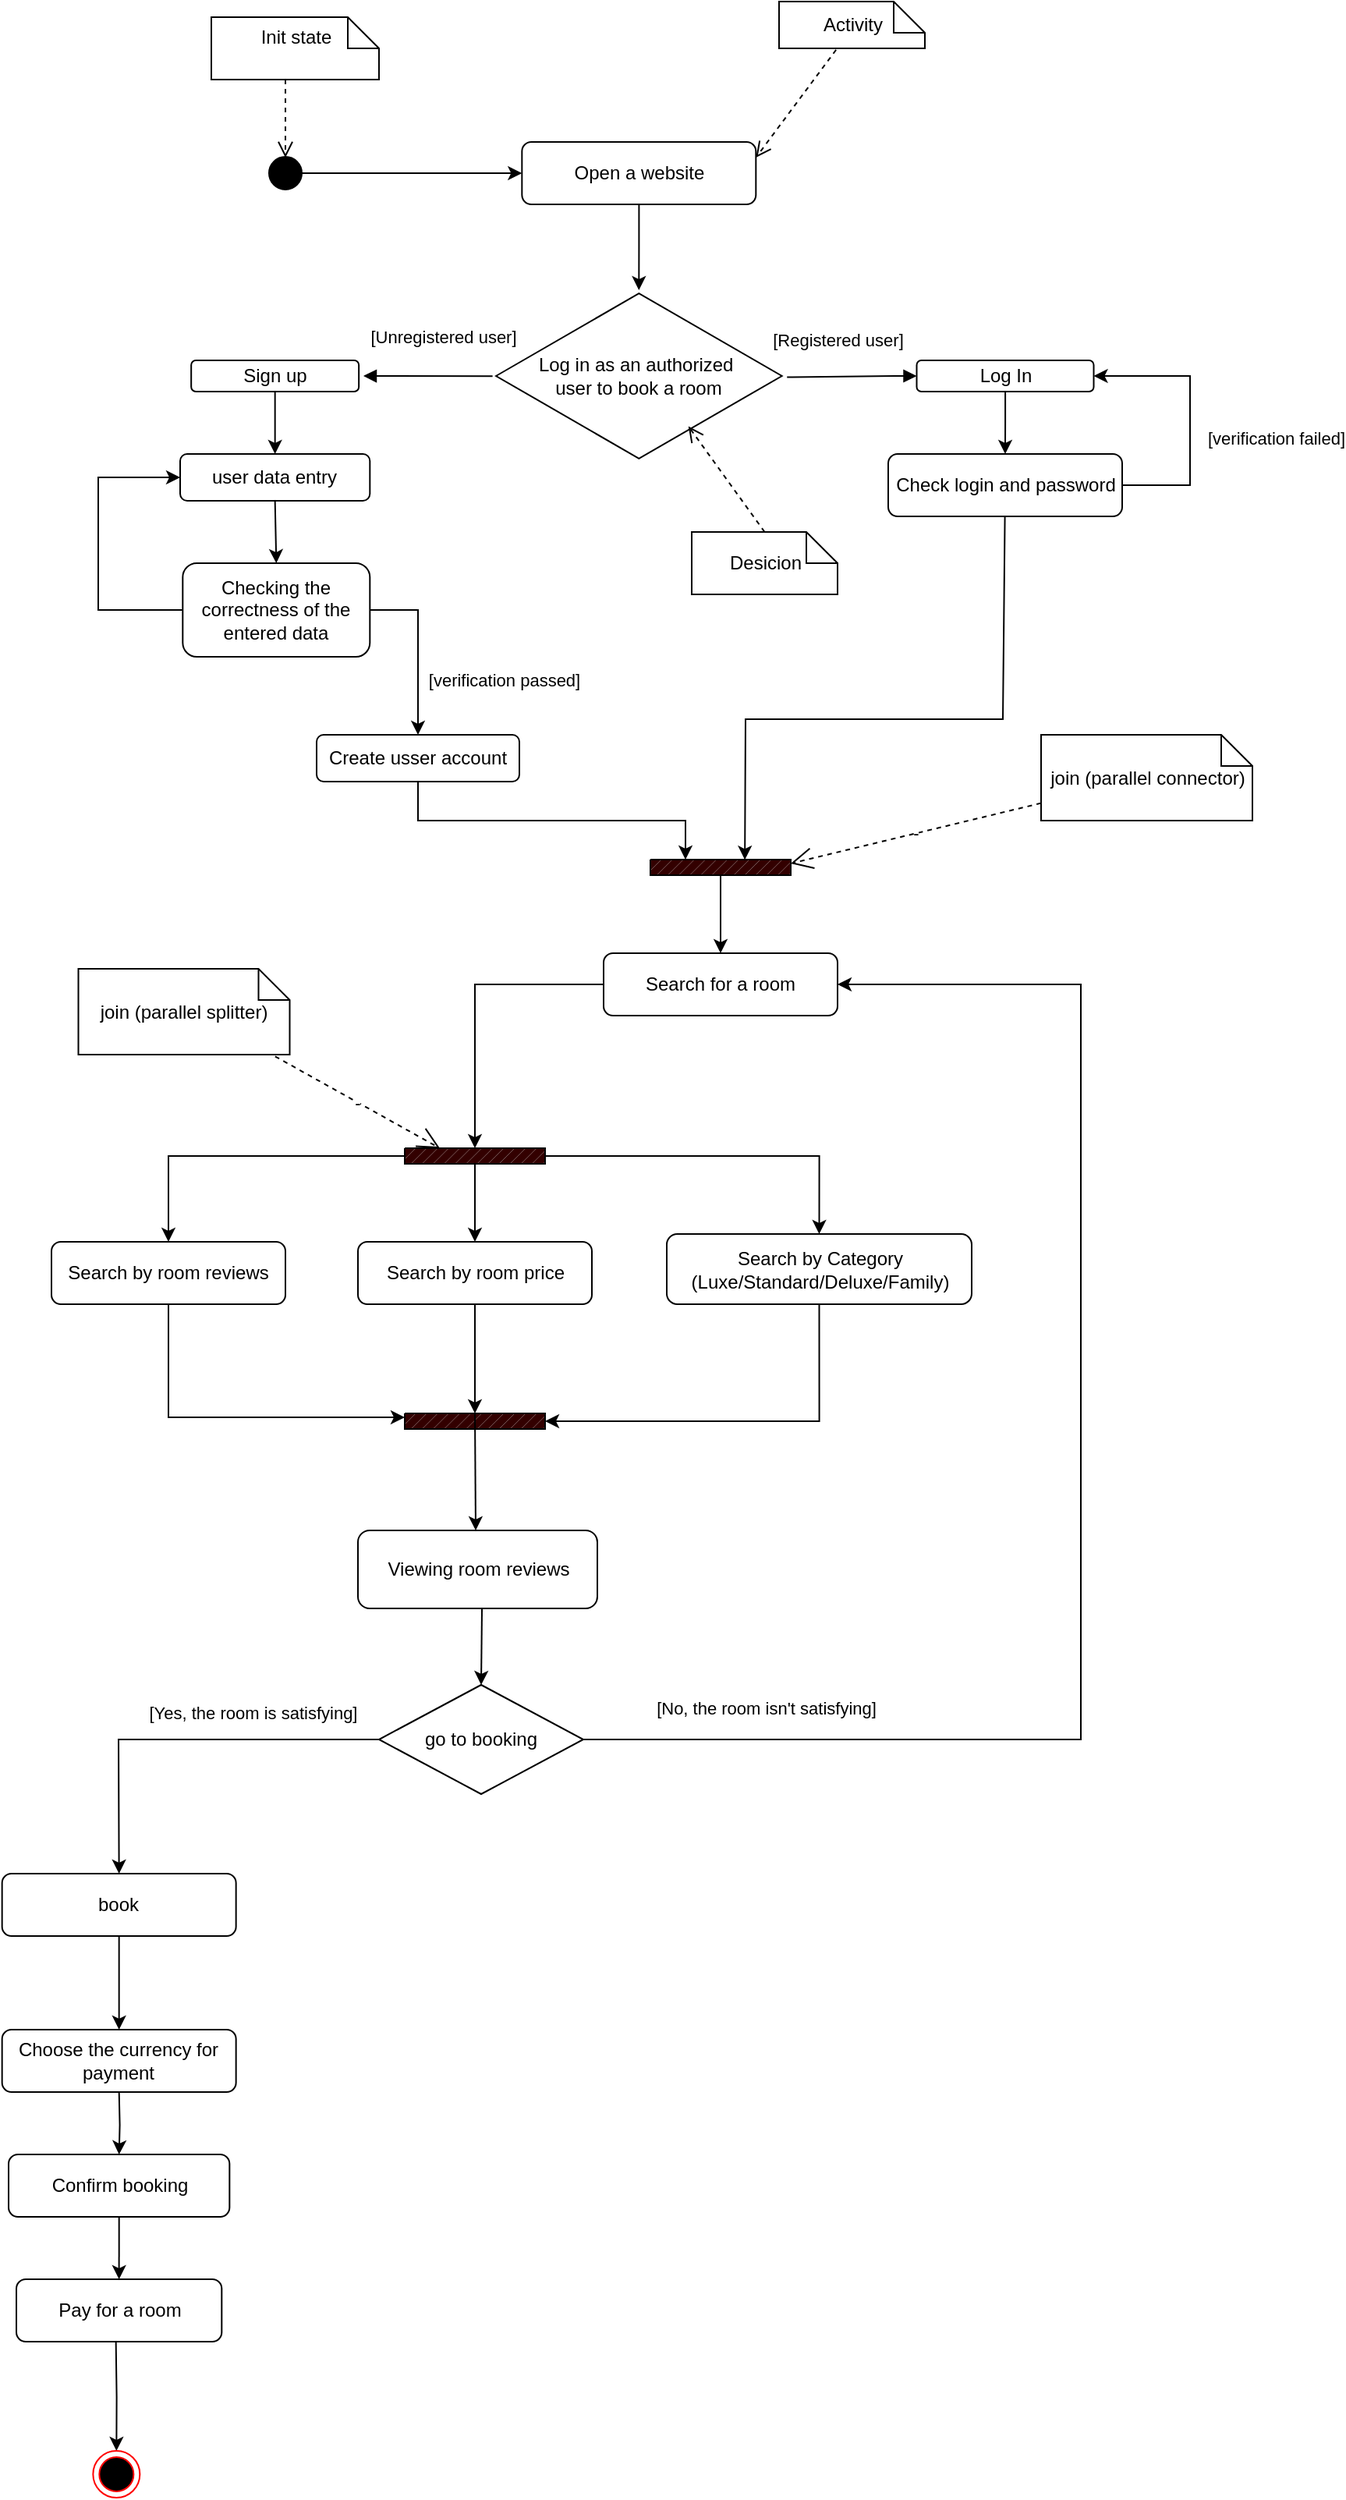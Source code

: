 <mxfile version="24.0.7" type="device">
  <diagram name="Страница — 1" id="BVJE3lZtq1kFPK1EYA-J">
    <mxGraphModel dx="1795" dy="493" grid="1" gridSize="10" guides="1" tooltips="1" connect="1" arrows="1" fold="1" page="1" pageScale="1" pageWidth="827" pageHeight="1169" math="0" shadow="0">
      <root>
        <mxCell id="0" />
        <mxCell id="1" parent="0" />
        <mxCell id="txK_vcDwyt-smCfSmoeM-4" value="" style="edgeStyle=orthogonalEdgeStyle;rounded=0;orthogonalLoop=1;jettySize=auto;html=1;" edge="1" parent="1" source="CK1jUhTTW7ounfkzw69f-3" target="CK1jUhTTW7ounfkzw69f-4">
          <mxGeometry relative="1" as="geometry" />
        </mxCell>
        <mxCell id="CK1jUhTTW7ounfkzw69f-3" value="Open a website" style="rounded=1;whiteSpace=wrap;html=1;" parent="1" vertex="1">
          <mxGeometry x="241.66" y="110" width="150" height="40" as="geometry" />
        </mxCell>
        <mxCell id="CK1jUhTTW7ounfkzw69f-4" value="Log in as an authorized&amp;nbsp;&lt;div&gt;user to book a room&lt;/div&gt;" style="html=1;whiteSpace=wrap;aspect=fixed;shape=isoRectangle;" parent="1" vertex="1">
          <mxGeometry x="225.01" y="205" width="183.31" height="110" as="geometry" />
        </mxCell>
        <mxCell id="CK1jUhTTW7ounfkzw69f-84" style="edgeStyle=orthogonalEdgeStyle;rounded=0;orthogonalLoop=1;jettySize=auto;html=1;entryX=0.5;entryY=0;entryDx=0;entryDy=0;" parent="1" source="CK1jUhTTW7ounfkzw69f-11" target="CK1jUhTTW7ounfkzw69f-83" edge="1">
          <mxGeometry relative="1" as="geometry" />
        </mxCell>
        <mxCell id="CK1jUhTTW7ounfkzw69f-11" value="Log In" style="rounded=1;whiteSpace=wrap;html=1;" parent="1" vertex="1">
          <mxGeometry x="494.75" y="250" width="113.5" height="20" as="geometry" />
        </mxCell>
        <mxCell id="CK1jUhTTW7ounfkzw69f-50" style="edgeStyle=orthogonalEdgeStyle;rounded=0;orthogonalLoop=1;jettySize=auto;html=1;" parent="1" source="CK1jUhTTW7ounfkzw69f-12" target="CK1jUhTTW7ounfkzw69f-48" edge="1">
          <mxGeometry relative="1" as="geometry" />
        </mxCell>
        <mxCell id="CK1jUhTTW7ounfkzw69f-12" value="Sign up" style="rounded=1;whiteSpace=wrap;html=1;" parent="1" vertex="1">
          <mxGeometry x="29.59" y="250" width="107.49" height="20" as="geometry" />
        </mxCell>
        <mxCell id="CK1jUhTTW7ounfkzw69f-13" value="" style="html=1;verticalAlign=bottom;endArrow=block;curved=0;rounded=0;exitX=-0.012;exitY=0.501;exitDx=0;exitDy=0;exitPerimeter=0;" parent="1" source="CK1jUhTTW7ounfkzw69f-4" edge="1">
          <mxGeometry width="80" relative="1" as="geometry">
            <mxPoint x="280" y="215" as="sourcePoint" />
            <mxPoint x="140" y="260" as="targetPoint" />
            <Array as="points" />
          </mxGeometry>
        </mxCell>
        <mxCell id="CK1jUhTTW7ounfkzw69f-15" value="[Unregistered user]" style="edgeLabel;html=1;align=center;verticalAlign=middle;resizable=0;points=[];" parent="CK1jUhTTW7ounfkzw69f-13" vertex="1" connectable="0">
          <mxGeometry x="0.248" y="-2" relative="1" as="geometry">
            <mxPoint x="19" y="-23" as="offset" />
          </mxGeometry>
        </mxCell>
        <mxCell id="CK1jUhTTW7ounfkzw69f-14" value="" style="html=1;verticalAlign=bottom;endArrow=block;curved=0;rounded=0;exitX=1.018;exitY=0.507;exitDx=0;exitDy=0;exitPerimeter=0;" parent="1" source="CK1jUhTTW7ounfkzw69f-4" target="CK1jUhTTW7ounfkzw69f-11" edge="1">
          <mxGeometry width="80" relative="1" as="geometry">
            <mxPoint x="360" y="215" as="sourcePoint" />
            <mxPoint x="177" y="290" as="targetPoint" />
            <Array as="points">
              <mxPoint x="480" y="260" />
              <mxPoint x="490" y="260" />
            </Array>
          </mxGeometry>
        </mxCell>
        <mxCell id="CK1jUhTTW7ounfkzw69f-59" value="[Registered user]" style="edgeLabel;html=1;align=center;verticalAlign=middle;resizable=0;points=[];" parent="CK1jUhTTW7ounfkzw69f-14" vertex="1" connectable="0">
          <mxGeometry x="0.476" y="3" relative="1" as="geometry">
            <mxPoint x="-29" y="-20" as="offset" />
          </mxGeometry>
        </mxCell>
        <mxCell id="CK1jUhTTW7ounfkzw69f-17" value="Search for a room" style="rounded=1;whiteSpace=wrap;html=1;" parent="1" vertex="1">
          <mxGeometry x="294.0" y="630" width="150" height="40" as="geometry" />
        </mxCell>
        <mxCell id="CK1jUhTTW7ounfkzw69f-18" value="Search by room reviews" style="rounded=1;whiteSpace=wrap;html=1;" parent="1" vertex="1">
          <mxGeometry x="-60.0" y="815" width="150" height="40" as="geometry" />
        </mxCell>
        <mxCell id="CK1jUhTTW7ounfkzw69f-19" value="Search by room price" style="rounded=1;whiteSpace=wrap;html=1;" parent="1" vertex="1">
          <mxGeometry x="136.5" y="815" width="150" height="40" as="geometry" />
        </mxCell>
        <mxCell id="CK1jUhTTW7ounfkzw69f-20" value="Search by Category (Luxe/Standard/Deluxe/Family)" style="rounded=1;whiteSpace=wrap;html=1;" parent="1" vertex="1">
          <mxGeometry x="334.5" y="810" width="195.5" height="45" as="geometry" />
        </mxCell>
        <mxCell id="CK1jUhTTW7ounfkzw69f-32" style="edgeStyle=orthogonalEdgeStyle;rounded=0;orthogonalLoop=1;jettySize=auto;html=1;entryX=0.5;entryY=0;entryDx=0;entryDy=0;" parent="1" source="CK1jUhTTW7ounfkzw69f-23" target="CK1jUhTTW7ounfkzw69f-18" edge="1">
          <mxGeometry relative="1" as="geometry">
            <mxPoint x="6.5" y="815" as="targetPoint" />
          </mxGeometry>
        </mxCell>
        <mxCell id="CK1jUhTTW7ounfkzw69f-33" style="edgeStyle=orthogonalEdgeStyle;rounded=0;orthogonalLoop=1;jettySize=auto;html=1;exitX=0.5;exitY=1;exitDx=0;exitDy=0;exitPerimeter=0;entryX=0.5;entryY=0;entryDx=0;entryDy=0;" parent="1" source="CK1jUhTTW7ounfkzw69f-23" target="CK1jUhTTW7ounfkzw69f-19" edge="1">
          <mxGeometry relative="1" as="geometry" />
        </mxCell>
        <mxCell id="CK1jUhTTW7ounfkzw69f-34" style="edgeStyle=orthogonalEdgeStyle;rounded=0;orthogonalLoop=1;jettySize=auto;html=1;exitX=1;exitY=0.5;exitDx=0;exitDy=0;exitPerimeter=0;entryX=0.5;entryY=0;entryDx=0;entryDy=0;" parent="1" source="CK1jUhTTW7ounfkzw69f-23" target="CK1jUhTTW7ounfkzw69f-20" edge="1">
          <mxGeometry relative="1" as="geometry">
            <mxPoint x="412" y="815" as="targetPoint" />
          </mxGeometry>
        </mxCell>
        <mxCell id="CK1jUhTTW7ounfkzw69f-23" value="" style="verticalLabelPosition=bottom;verticalAlign=top;html=1;shape=mxgraph.basic.patternFillRect;fillStyle=diag;step=5;fillStrokeWidth=0.2;fillStrokeColor=#dddddd;fillColor=#330000;" parent="1" vertex="1">
          <mxGeometry x="166.5" y="755" width="90" height="10" as="geometry" />
        </mxCell>
        <mxCell id="CK1jUhTTW7ounfkzw69f-28" value="" style="verticalLabelPosition=bottom;verticalAlign=top;html=1;shape=mxgraph.basic.patternFillRect;fillStyle=diag;step=5;fillStrokeWidth=0.2;fillStrokeColor=#dddddd;fillColor=#330000;" parent="1" vertex="1">
          <mxGeometry x="166.5" y="925" width="90" height="10" as="geometry" />
        </mxCell>
        <mxCell id="CK1jUhTTW7ounfkzw69f-31" style="edgeStyle=orthogonalEdgeStyle;rounded=0;orthogonalLoop=1;jettySize=auto;html=1;entryX=0.5;entryY=0;entryDx=0;entryDy=0;entryPerimeter=0;" parent="1" source="CK1jUhTTW7ounfkzw69f-17" target="CK1jUhTTW7ounfkzw69f-23" edge="1">
          <mxGeometry relative="1" as="geometry" />
        </mxCell>
        <mxCell id="CK1jUhTTW7ounfkzw69f-35" style="edgeStyle=orthogonalEdgeStyle;rounded=0;orthogonalLoop=1;jettySize=auto;html=1;entryX=0;entryY=0.25;entryDx=0;entryDy=0;entryPerimeter=0;exitX=0.5;exitY=1;exitDx=0;exitDy=0;" parent="1" source="CK1jUhTTW7ounfkzw69f-18" target="CK1jUhTTW7ounfkzw69f-28" edge="1">
          <mxGeometry relative="1" as="geometry">
            <mxPoint y="915" as="sourcePoint" />
          </mxGeometry>
        </mxCell>
        <mxCell id="CK1jUhTTW7ounfkzw69f-36" style="edgeStyle=orthogonalEdgeStyle;rounded=0;orthogonalLoop=1;jettySize=auto;html=1;exitX=0.5;exitY=1;exitDx=0;exitDy=0;entryX=0.5;entryY=0;entryDx=0;entryDy=0;entryPerimeter=0;" parent="1" source="CK1jUhTTW7ounfkzw69f-19" target="CK1jUhTTW7ounfkzw69f-28" edge="1">
          <mxGeometry relative="1" as="geometry" />
        </mxCell>
        <mxCell id="CK1jUhTTW7ounfkzw69f-37" style="edgeStyle=orthogonalEdgeStyle;rounded=0;orthogonalLoop=1;jettySize=auto;html=1;exitX=0.5;exitY=1;exitDx=0;exitDy=0;entryX=1;entryY=0.5;entryDx=0;entryDy=0;entryPerimeter=0;" parent="1" source="CK1jUhTTW7ounfkzw69f-20" target="CK1jUhTTW7ounfkzw69f-28" edge="1">
          <mxGeometry relative="1" as="geometry">
            <mxPoint x="412" y="855" as="sourcePoint" />
          </mxGeometry>
        </mxCell>
        <mxCell id="CK1jUhTTW7ounfkzw69f-41" style="edgeStyle=orthogonalEdgeStyle;rounded=0;orthogonalLoop=1;jettySize=auto;html=1;entryX=0.5;entryY=0;entryDx=0;entryDy=0;" parent="1" target="CK1jUhTTW7ounfkzw69f-39" edge="1">
          <mxGeometry relative="1" as="geometry">
            <mxPoint x="-16.66" y="1360" as="sourcePoint" />
          </mxGeometry>
        </mxCell>
        <mxCell id="CK1jUhTTW7ounfkzw69f-43" style="edgeStyle=orthogonalEdgeStyle;rounded=0;orthogonalLoop=1;jettySize=auto;html=1;entryX=0.5;entryY=0;entryDx=0;entryDy=0;" parent="1" target="CK1jUhTTW7ounfkzw69f-42" edge="1">
          <mxGeometry relative="1" as="geometry">
            <mxPoint x="-18.67" y="1520" as="sourcePoint" />
          </mxGeometry>
        </mxCell>
        <mxCell id="CK1jUhTTW7ounfkzw69f-39" value="Confirm booking" style="rounded=1;whiteSpace=wrap;html=1;" parent="1" vertex="1">
          <mxGeometry x="-87.49" y="1400" width="141.66" height="40" as="geometry" />
        </mxCell>
        <mxCell id="CK1jUhTTW7ounfkzw69f-42" value="" style="ellipse;html=1;shape=endState;fillColor=#000000;strokeColor=#ff0000;" parent="1" vertex="1">
          <mxGeometry x="-33.33" y="1590" width="30" height="30" as="geometry" />
        </mxCell>
        <mxCell id="CK1jUhTTW7ounfkzw69f-45" style="edgeStyle=orthogonalEdgeStyle;rounded=0;orthogonalLoop=1;jettySize=auto;html=1;entryX=0;entryY=0.5;entryDx=0;entryDy=0;" parent="1" source="CK1jUhTTW7ounfkzw69f-44" target="CK1jUhTTW7ounfkzw69f-3" edge="1">
          <mxGeometry relative="1" as="geometry" />
        </mxCell>
        <mxCell id="CK1jUhTTW7ounfkzw69f-44" value="" style="strokeWidth=2;html=1;shape=mxgraph.flowchart.start_2;whiteSpace=wrap;fillColor=#000000;" parent="1" vertex="1">
          <mxGeometry x="80" y="120" width="20" height="20" as="geometry" />
        </mxCell>
        <mxCell id="CK1jUhTTW7ounfkzw69f-47" value="" style="html=1;verticalAlign=bottom;endArrow=open;dashed=1;endSize=8;curved=0;rounded=0;exitX=0.5;exitY=1;exitDx=0;exitDy=0;entryX=0.5;entryY=0;entryDx=0;entryDy=0;entryPerimeter=0;" parent="1" target="CK1jUhTTW7ounfkzw69f-44" edge="1">
          <mxGeometry relative="1" as="geometry">
            <mxPoint x="90" y="70" as="sourcePoint" />
            <mxPoint x="170" y="430" as="targetPoint" />
          </mxGeometry>
        </mxCell>
        <mxCell id="CK1jUhTTW7ounfkzw69f-48" value="user data entry" style="rounded=1;whiteSpace=wrap;html=1;" parent="1" vertex="1">
          <mxGeometry x="22.5" y="310" width="121.66" height="30" as="geometry" />
        </mxCell>
        <mxCell id="CK1jUhTTW7ounfkzw69f-63" style="edgeStyle=orthogonalEdgeStyle;rounded=0;orthogonalLoop=1;jettySize=auto;html=1;entryX=0.5;entryY=0;entryDx=0;entryDy=0;exitX=1;exitY=0.5;exitDx=0;exitDy=0;" parent="1" source="txK_vcDwyt-smCfSmoeM-10" target="CK1jUhTTW7ounfkzw69f-52" edge="1">
          <mxGeometry relative="1" as="geometry" />
        </mxCell>
        <mxCell id="CK1jUhTTW7ounfkzw69f-64" value="[verification passed]" style="edgeLabel;html=1;align=center;verticalAlign=middle;resizable=0;points=[];" parent="CK1jUhTTW7ounfkzw69f-63" vertex="1" connectable="0">
          <mxGeometry x="-0.015" y="1" relative="1" as="geometry">
            <mxPoint x="54" y="21" as="offset" />
          </mxGeometry>
        </mxCell>
        <mxCell id="CK1jUhTTW7ounfkzw69f-52" value="Create usser account" style="rounded=1;whiteSpace=wrap;html=1;" parent="1" vertex="1">
          <mxGeometry x="110" y="490" width="130" height="30" as="geometry" />
        </mxCell>
        <mxCell id="CK1jUhTTW7ounfkzw69f-82" style="edgeStyle=orthogonalEdgeStyle;rounded=0;orthogonalLoop=1;jettySize=auto;html=1;entryX=0.5;entryY=0;entryDx=0;entryDy=0;" parent="1" source="CK1jUhTTW7ounfkzw69f-65" target="CK1jUhTTW7ounfkzw69f-17" edge="1">
          <mxGeometry relative="1" as="geometry" />
        </mxCell>
        <mxCell id="CK1jUhTTW7ounfkzw69f-65" value="" style="verticalLabelPosition=bottom;verticalAlign=top;html=1;shape=mxgraph.basic.patternFillRect;fillStyle=diag;step=5;fillStrokeWidth=0.2;fillStrokeColor=#dddddd;fillColor=#330000;" parent="1" vertex="1">
          <mxGeometry x="324" y="570" width="90" height="10" as="geometry" />
        </mxCell>
        <mxCell id="CK1jUhTTW7ounfkzw69f-67" style="edgeStyle=orthogonalEdgeStyle;rounded=0;orthogonalLoop=1;jettySize=auto;html=1;entryX=0.25;entryY=0;entryDx=0;entryDy=0;entryPerimeter=0;exitX=0.5;exitY=1;exitDx=0;exitDy=0;" parent="1" source="CK1jUhTTW7ounfkzw69f-52" target="CK1jUhTTW7ounfkzw69f-65" edge="1">
          <mxGeometry relative="1" as="geometry" />
        </mxCell>
        <mxCell id="CK1jUhTTW7ounfkzw69f-83" value="Check login and password" style="rounded=1;whiteSpace=wrap;html=1;" parent="1" vertex="1">
          <mxGeometry x="476.5" y="310" width="150" height="40" as="geometry" />
        </mxCell>
        <mxCell id="txK_vcDwyt-smCfSmoeM-1" value="&lt;span style=&quot;background-color: initial;&quot;&gt;Init state&lt;/span&gt;&lt;div&gt;&lt;div&gt;&lt;div&gt;&lt;br&gt;&lt;/div&gt;&lt;/div&gt;&lt;/div&gt;" style="shape=note;size=20;whiteSpace=wrap;html=1;align=center;" vertex="1" parent="1">
          <mxGeometry x="42.5" y="30" width="107.5" height="40" as="geometry" />
        </mxCell>
        <mxCell id="txK_vcDwyt-smCfSmoeM-2" value="Activity" style="shape=note;size=20;whiteSpace=wrap;html=1;" vertex="1" parent="1">
          <mxGeometry x="406.5" y="20" width="93.5" height="30" as="geometry" />
        </mxCell>
        <mxCell id="txK_vcDwyt-smCfSmoeM-3" value="" style="html=1;verticalAlign=bottom;endArrow=open;dashed=1;endSize=8;curved=0;rounded=0;exitX=0.391;exitY=1.032;exitDx=0;exitDy=0;entryX=1;entryY=0.25;entryDx=0;entryDy=0;exitPerimeter=0;" edge="1" parent="1" source="txK_vcDwyt-smCfSmoeM-2" target="CK1jUhTTW7ounfkzw69f-3">
          <mxGeometry relative="1" as="geometry">
            <mxPoint x="100" y="80" as="sourcePoint" />
            <mxPoint x="100" y="130" as="targetPoint" />
          </mxGeometry>
        </mxCell>
        <mxCell id="txK_vcDwyt-smCfSmoeM-5" value="Desicion" style="shape=note;size=20;whiteSpace=wrap;html=1;" vertex="1" parent="1">
          <mxGeometry x="350.5" y="360" width="93.5" height="40" as="geometry" />
        </mxCell>
        <mxCell id="txK_vcDwyt-smCfSmoeM-6" value="" style="html=1;verticalAlign=bottom;endArrow=open;dashed=1;endSize=8;curved=0;rounded=0;exitX=0.5;exitY=0;exitDx=0;exitDy=0;exitPerimeter=0;entryX=0.673;entryY=0.793;entryDx=0;entryDy=0;entryPerimeter=0;" edge="1" parent="1" source="txK_vcDwyt-smCfSmoeM-5" target="CK1jUhTTW7ounfkzw69f-4">
          <mxGeometry relative="1" as="geometry">
            <mxPoint x="463" y="82" as="sourcePoint" />
            <mxPoint x="402" y="130" as="targetPoint" />
          </mxGeometry>
        </mxCell>
        <mxCell id="txK_vcDwyt-smCfSmoeM-10" value="Checking the correctness of the entered data" style="rounded=1;whiteSpace=wrap;html=1;" vertex="1" parent="1">
          <mxGeometry x="24.16" y="380" width="120" height="60" as="geometry" />
        </mxCell>
        <mxCell id="txK_vcDwyt-smCfSmoeM-12" value="" style="endArrow=classic;html=1;rounded=0;entryX=0.5;entryY=0;entryDx=0;entryDy=0;exitX=0.5;exitY=1;exitDx=0;exitDy=0;" edge="1" parent="1" source="CK1jUhTTW7ounfkzw69f-48" target="txK_vcDwyt-smCfSmoeM-10">
          <mxGeometry width="50" height="50" relative="1" as="geometry">
            <mxPoint x="320" y="460" as="sourcePoint" />
            <mxPoint x="370" y="410" as="targetPoint" />
          </mxGeometry>
        </mxCell>
        <mxCell id="txK_vcDwyt-smCfSmoeM-13" value="" style="endArrow=classic;html=1;rounded=0;exitX=0;exitY=0.5;exitDx=0;exitDy=0;entryX=0;entryY=0.5;entryDx=0;entryDy=0;entryPerimeter=0;" edge="1" parent="1" source="txK_vcDwyt-smCfSmoeM-10" target="CK1jUhTTW7ounfkzw69f-48">
          <mxGeometry width="50" height="50" relative="1" as="geometry">
            <mxPoint x="320" y="400" as="sourcePoint" />
            <mxPoint x="370" y="350" as="targetPoint" />
            <Array as="points">
              <mxPoint x="-30" y="410" />
              <mxPoint x="-30" y="325" />
            </Array>
          </mxGeometry>
        </mxCell>
        <mxCell id="txK_vcDwyt-smCfSmoeM-14" value="[verification failed]" style="edgeLabel;html=1;align=center;verticalAlign=middle;resizable=0;points=[];" vertex="1" connectable="0" parent="1">
          <mxGeometry x="724.504" y="300.003" as="geometry" />
        </mxCell>
        <mxCell id="txK_vcDwyt-smCfSmoeM-18" value="" style="endArrow=classic;html=1;rounded=0;entryX=0.673;entryY=0.013;entryDx=0;entryDy=0;entryPerimeter=0;" edge="1" parent="1" source="CK1jUhTTW7ounfkzw69f-83" target="CK1jUhTTW7ounfkzw69f-65">
          <mxGeometry width="50" height="50" relative="1" as="geometry">
            <mxPoint x="330" y="450" as="sourcePoint" />
            <mxPoint x="551.5" y="390" as="targetPoint" />
            <Array as="points">
              <mxPoint x="550" y="480" />
              <mxPoint x="385" y="480" />
            </Array>
          </mxGeometry>
        </mxCell>
        <mxCell id="txK_vcDwyt-smCfSmoeM-20" value="" style="endArrow=classic;html=1;rounded=0;entryX=1;entryY=0.5;entryDx=0;entryDy=0;exitX=1;exitY=0.5;exitDx=0;exitDy=0;" edge="1" parent="1" source="CK1jUhTTW7ounfkzw69f-83" target="CK1jUhTTW7ounfkzw69f-11">
          <mxGeometry width="50" height="50" relative="1" as="geometry">
            <mxPoint x="390" y="450" as="sourcePoint" />
            <mxPoint x="440" y="400" as="targetPoint" />
            <Array as="points">
              <mxPoint x="670" y="330" />
              <mxPoint x="670" y="260" />
            </Array>
          </mxGeometry>
        </mxCell>
        <mxCell id="txK_vcDwyt-smCfSmoeM-22" value="join (parallel connector)" style="shape=note;size=20;whiteSpace=wrap;html=1;" vertex="1" parent="1">
          <mxGeometry x="574.5" y="490" width="135.5" height="55" as="geometry" />
        </mxCell>
        <mxCell id="txK_vcDwyt-smCfSmoeM-23" value="-" style="endArrow=open;endSize=12;dashed=1;html=1;rounded=0;entryX=1;entryY=0.25;entryDx=0;entryDy=0;entryPerimeter=0;" edge="1" parent="1" source="txK_vcDwyt-smCfSmoeM-22" target="CK1jUhTTW7ounfkzw69f-65">
          <mxGeometry width="160" relative="1" as="geometry">
            <mxPoint x="370" y="450" as="sourcePoint" />
            <mxPoint x="530" y="450" as="targetPoint" />
          </mxGeometry>
        </mxCell>
        <mxCell id="txK_vcDwyt-smCfSmoeM-24" value="join (parallel splitter)" style="shape=note;size=20;whiteSpace=wrap;html=1;" vertex="1" parent="1">
          <mxGeometry x="-42.75" y="640" width="135.5" height="55" as="geometry" />
        </mxCell>
        <mxCell id="txK_vcDwyt-smCfSmoeM-25" value="-" style="endArrow=open;endSize=12;dashed=1;html=1;rounded=0;entryX=0.25;entryY=0;entryDx=0;entryDy=0;entryPerimeter=0;exitX=0.931;exitY=1.021;exitDx=0;exitDy=0;exitPerimeter=0;" edge="1" parent="1" source="txK_vcDwyt-smCfSmoeM-24" target="CK1jUhTTW7ounfkzw69f-23">
          <mxGeometry width="160" relative="1" as="geometry">
            <mxPoint x="351" y="700.0" as="sourcePoint" />
            <mxPoint x="184" y="568" as="targetPoint" />
          </mxGeometry>
        </mxCell>
        <mxCell id="txK_vcDwyt-smCfSmoeM-26" value="Viewing room reviews" style="rounded=1;whiteSpace=wrap;html=1;" vertex="1" parent="1">
          <mxGeometry x="136.5" y="1000" width="153.5" height="50" as="geometry" />
        </mxCell>
        <mxCell id="txK_vcDwyt-smCfSmoeM-27" value="" style="endArrow=classic;html=1;rounded=0;exitX=0.5;exitY=0;exitDx=0;exitDy=0;exitPerimeter=0;" edge="1" parent="1" source="CK1jUhTTW7ounfkzw69f-28">
          <mxGeometry width="50" height="50" relative="1" as="geometry">
            <mxPoint x="140" y="1000" as="sourcePoint" />
            <mxPoint x="212" y="1000" as="targetPoint" />
          </mxGeometry>
        </mxCell>
        <mxCell id="txK_vcDwyt-smCfSmoeM-28" value="go to booking" style="rhombus;whiteSpace=wrap;html=1;" vertex="1" parent="1">
          <mxGeometry x="150" y="1099" width="131" height="70" as="geometry" />
        </mxCell>
        <mxCell id="txK_vcDwyt-smCfSmoeM-30" value="" style="endArrow=classic;html=1;rounded=0;entryX=0.5;entryY=0;entryDx=0;entryDy=0;exitX=0.518;exitY=0.989;exitDx=0;exitDy=0;exitPerimeter=0;" edge="1" parent="1" source="txK_vcDwyt-smCfSmoeM-26" target="txK_vcDwyt-smCfSmoeM-28">
          <mxGeometry width="50" height="50" relative="1" as="geometry">
            <mxPoint x="140" y="1160" as="sourcePoint" />
            <mxPoint x="190" y="1110" as="targetPoint" />
          </mxGeometry>
        </mxCell>
        <mxCell id="txK_vcDwyt-smCfSmoeM-31" value="book" style="rounded=1;whiteSpace=wrap;html=1;" vertex="1" parent="1">
          <mxGeometry x="-91.67" y="1220" width="150" height="40" as="geometry" />
        </mxCell>
        <mxCell id="txK_vcDwyt-smCfSmoeM-33" value="" style="endArrow=classic;html=1;rounded=0;entryX=0.5;entryY=0;entryDx=0;entryDy=0;exitX=0;exitY=0.5;exitDx=0;exitDy=0;" edge="1" parent="1" source="txK_vcDwyt-smCfSmoeM-28" target="txK_vcDwyt-smCfSmoeM-31">
          <mxGeometry width="50" height="50" relative="1" as="geometry">
            <mxPoint x="100" y="1250" as="sourcePoint" />
            <mxPoint x="150" y="1200" as="targetPoint" />
            <Array as="points">
              <mxPoint x="-17" y="1134" />
            </Array>
          </mxGeometry>
        </mxCell>
        <mxCell id="txK_vcDwyt-smCfSmoeM-34" value="[Yes, the room is satisfying]" style="edgeLabel;html=1;align=center;verticalAlign=middle;resizable=0;points=[];" vertex="1" connectable="0" parent="1">
          <mxGeometry x="70" y="1109.995" as="geometry">
            <mxPoint x="-1" y="7" as="offset" />
          </mxGeometry>
        </mxCell>
        <mxCell id="txK_vcDwyt-smCfSmoeM-35" value="" style="endArrow=classic;html=1;rounded=0;entryX=1;entryY=0.5;entryDx=0;entryDy=0;exitX=1;exitY=0.5;exitDx=0;exitDy=0;" edge="1" parent="1" source="txK_vcDwyt-smCfSmoeM-28" target="CK1jUhTTW7ounfkzw69f-17">
          <mxGeometry width="50" height="50" relative="1" as="geometry">
            <mxPoint x="180" y="1230" as="sourcePoint" />
            <mxPoint x="230" y="1180" as="targetPoint" />
            <Array as="points">
              <mxPoint x="600" y="1134" />
              <mxPoint x="600" y="650" />
            </Array>
          </mxGeometry>
        </mxCell>
        <mxCell id="txK_vcDwyt-smCfSmoeM-36" value="[No, the room isn&#39;t satisfying]" style="edgeLabel;html=1;align=center;verticalAlign=middle;resizable=0;points=[];" vertex="1" connectable="0" parent="1">
          <mxGeometry x="414" y="1119.995" as="geometry">
            <mxPoint x="-16" y="-6" as="offset" />
          </mxGeometry>
        </mxCell>
        <mxCell id="txK_vcDwyt-smCfSmoeM-37" value="Choose the currency for payment" style="rounded=1;whiteSpace=wrap;html=1;" vertex="1" parent="1">
          <mxGeometry x="-91.67" y="1320" width="150" height="40" as="geometry" />
        </mxCell>
        <mxCell id="txK_vcDwyt-smCfSmoeM-38" value="" style="endArrow=classic;html=1;rounded=0;entryX=0.5;entryY=0;entryDx=0;entryDy=0;exitX=0.5;exitY=1;exitDx=0;exitDy=0;" edge="1" parent="1" source="txK_vcDwyt-smCfSmoeM-31" target="txK_vcDwyt-smCfSmoeM-37">
          <mxGeometry width="50" height="50" relative="1" as="geometry">
            <mxPoint x="150" y="1350" as="sourcePoint" />
            <mxPoint x="200" y="1300" as="targetPoint" />
          </mxGeometry>
        </mxCell>
        <mxCell id="txK_vcDwyt-smCfSmoeM-39" value="Pay for a room" style="rounded=1;whiteSpace=wrap;html=1;" vertex="1" parent="1">
          <mxGeometry x="-82.5" y="1480" width="131.66" height="40" as="geometry" />
        </mxCell>
        <mxCell id="txK_vcDwyt-smCfSmoeM-40" value="" style="endArrow=classic;html=1;rounded=0;exitX=0.5;exitY=1;exitDx=0;exitDy=0;entryX=0.5;entryY=0;entryDx=0;entryDy=0;" edge="1" parent="1" source="CK1jUhTTW7ounfkzw69f-39" target="txK_vcDwyt-smCfSmoeM-39">
          <mxGeometry width="50" height="50" relative="1" as="geometry">
            <mxPoint x="170" y="1450" as="sourcePoint" />
            <mxPoint x="220" y="1400" as="targetPoint" />
          </mxGeometry>
        </mxCell>
      </root>
    </mxGraphModel>
  </diagram>
</mxfile>
